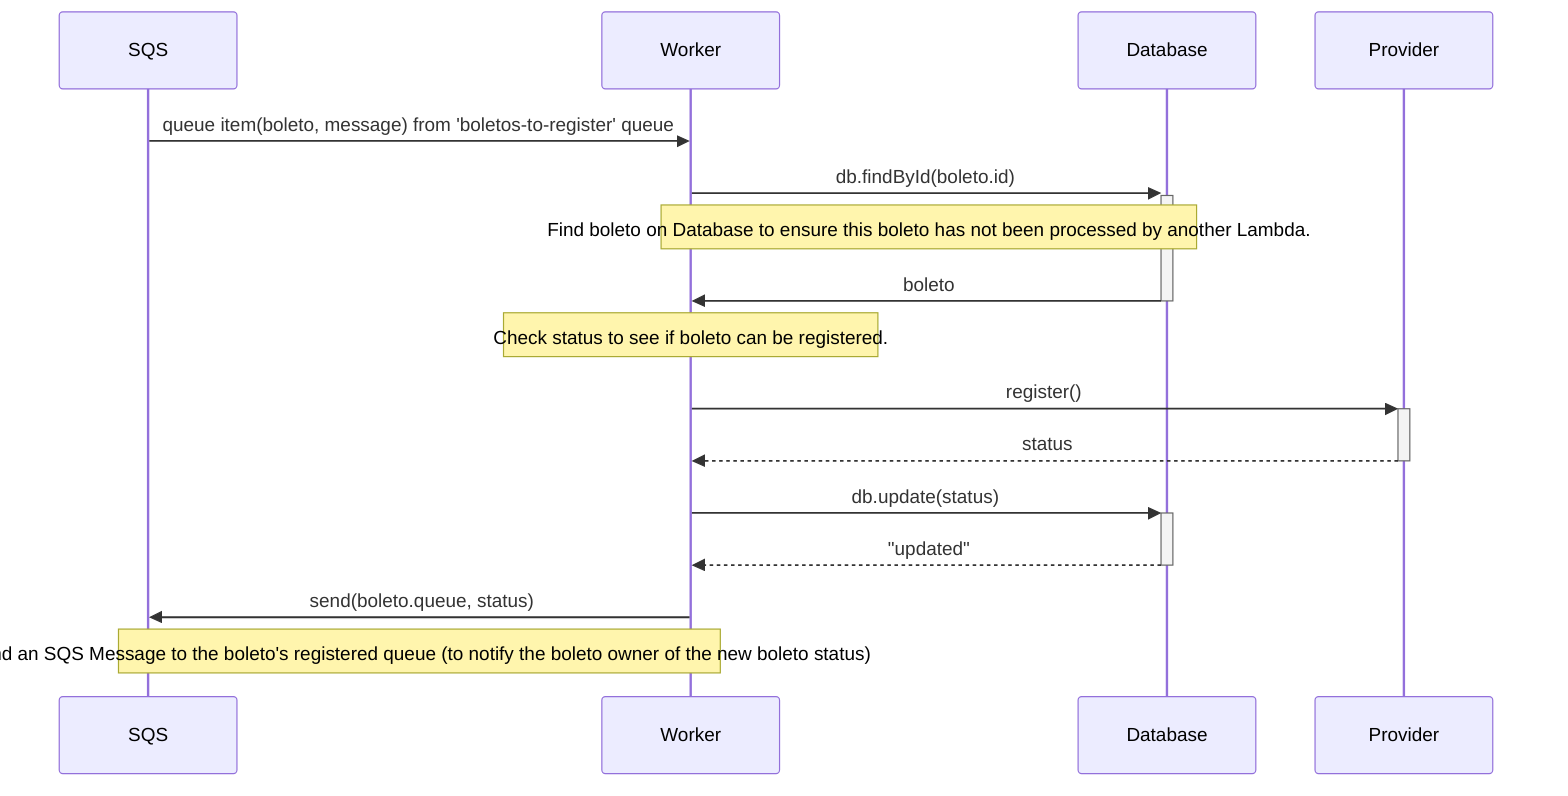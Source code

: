 sequenceDiagram
    Participant SQS
    participant Worker
    participant Database
    Participant Provider
    SQS ->> Worker: queue item(boleto, message) from 'boletos-to-register' queue
    Worker ->>+ Database: db.findById(boleto.id)
        Note over Worker,Database: Find boleto on Database to ensure this boleto has not been processed by another Lambda.
    Database ->>- Worker: boleto
    Note over Worker: Check status to see if boleto can be registered.
    Worker ->>+ Provider: register()
    Provider -->>- Worker: status
    Worker ->>+ Database: db.update(status)
    Database -->>- Worker: "updated"
    Worker ->> SQS: send(boleto.queue, status)
        Note over Worker,SQS: Send an SQS Message to the boleto's registered queue (to notify the boleto owner of the new boleto status)